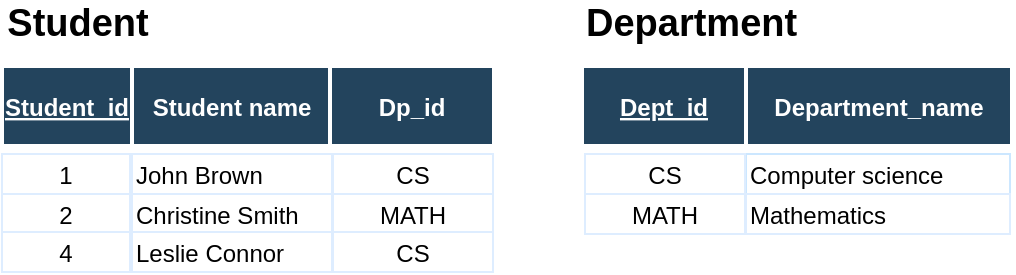 <mxfile version="12.2.2" type="device" pages="1"><diagram name="Page-1" id="8378b5f6-a2b2-b727-a746-972ab9d02e00"><mxGraphModel dx="643" dy="414" grid="1" gridSize="10" guides="1" tooltips="1" connect="0" arrows="1" fold="1" page="1" pageScale="1.5" pageWidth="1169" pageHeight="827" background="#ffffff" math="0" shadow="0"><root><mxCell id="0"/><mxCell id="1" parent="0"/><mxCell id="75" value="John Brown" style="align=left;strokeColor=#DEEDFF" parent="1" vertex="1"><mxGeometry x="95" y="125" width="100" height="20" as="geometry"/></mxCell><mxCell id="77" value="Computer science" style="strokeColor=#CCE7FF;fillColor=#ffffff;align=left;" parent="1" vertex="1"><mxGeometry x="402" y="125" width="132" height="20" as="geometry"/></mxCell><mxCell id="78" value="CS" style="strokeColor=#DEEDFF" parent="1" vertex="1"><mxGeometry x="321.5" y="125" width="80.0" height="20" as="geometry"/></mxCell><mxCell id="80" value="Christine Smith" style="align=left;strokeColor=#DEEDFF" parent="1" vertex="1"><mxGeometry x="95" y="145" width="100" height="20" as="geometry"/></mxCell><mxCell id="82" value="Mathematics" style="strokeColor=#DEEDFF;fillColor=#ffffff;align=left;" parent="1" vertex="1"><mxGeometry x="402" y="145" width="132" height="20" as="geometry"/></mxCell><mxCell id="83" value="MATH" style="strokeColor=#DEEDFF" parent="1" vertex="1"><mxGeometry x="321.5" y="145.0" width="80.0" height="20" as="geometry"/></mxCell><mxCell id="90" value="Leslie Connor" style="align=left;strokeColor=#DEEDFF" parent="1" vertex="1"><mxGeometry x="95" y="164" width="100" height="20" as="geometry"/></mxCell><mxCell id="2" value="Student name" style="fillColor=#23445D;strokeColor=#FFFFFF;strokeWidth=2;fontColor=#FFFFFF;fontStyle=1" parent="1" vertex="1"><mxGeometry x="95" y="81" width="100" height="40" as="geometry"/></mxCell><mxCell id="13" value="Department_name" style="fillColor=#23445D;strokeColor=#FFFFFF;strokeWidth=2;fontColor=#FFFFFF;fontStyle=1" parent="1" vertex="1"><mxGeometry x="402" y="81" width="133" height="40" as="geometry"/></mxCell><mxCell id="14" value="Dept_id" style="fillColor=#23445D;strokeColor=#FFFFFF;strokeWidth=2;fontColor=#FFFFFF;fontStyle=5" parent="1" vertex="1"><mxGeometry x="320" y="81.0" width="82" height="40.0" as="geometry"/></mxCell><mxCell id="YJMqp7q1rqoraUsKvzo1-93" value="Department" style="text;html=1;strokeColor=none;fillColor=none;align=left;verticalAlign=middle;whiteSpace=wrap;rounded=0;fontSize=19;fontStyle=1" parent="1" vertex="1"><mxGeometry x="320" y="50" width="144" height="20" as="geometry"/></mxCell><mxCell id="pt02mc1mDiVBBJ6BWTSa-93" value="1" style="strokeColor=#DEEDFF" parent="1" vertex="1"><mxGeometry x="30.0" y="125" width="64" height="20" as="geometry"/></mxCell><mxCell id="pt02mc1mDiVBBJ6BWTSa-94" value="2" style="strokeColor=#DEEDFF" parent="1" vertex="1"><mxGeometry x="30.0" y="145.0" width="64" height="20" as="geometry"/></mxCell><mxCell id="pt02mc1mDiVBBJ6BWTSa-96" value="4" style="strokeColor=#DEEDFF" parent="1" vertex="1"><mxGeometry x="30.0" y="164.0" width="64" height="20" as="geometry"/></mxCell><mxCell id="pt02mc1mDiVBBJ6BWTSa-97" value="Student_id" style="fillColor=#23445D;strokeColor=#FFFFFF;strokeWidth=2;fontColor=#FFFFFF;fontStyle=5" parent="1" vertex="1"><mxGeometry x="30" y="81" width="65" height="40" as="geometry"/></mxCell><mxCell id="c5x7IfDqe3bbnMwhfUoa-93" value="Student" style="text;html=1;strokeColor=none;fillColor=none;align=center;verticalAlign=middle;whiteSpace=wrap;rounded=0;fontSize=19;fontStyle=1" vertex="1" parent="1"><mxGeometry x="48" y="50" width="40" height="20" as="geometry"/></mxCell><mxCell id="c5x7IfDqe3bbnMwhfUoa-94" value="CS" style="strokeColor=#DEEDFF" vertex="1" parent="1"><mxGeometry x="195.5" y="125" width="80.0" height="20" as="geometry"/></mxCell><mxCell id="c5x7IfDqe3bbnMwhfUoa-95" value="MATH" style="strokeColor=#DEEDFF" vertex="1" parent="1"><mxGeometry x="195.5" y="145.0" width="80.0" height="20" as="geometry"/></mxCell><mxCell id="c5x7IfDqe3bbnMwhfUoa-96" value="CS" style="strokeColor=#DEEDFF" vertex="1" parent="1"><mxGeometry x="195.5" y="164.0" width="80.0" height="20" as="geometry"/></mxCell><mxCell id="c5x7IfDqe3bbnMwhfUoa-97" value="Dp_id" style="fillColor=#23445D;strokeColor=#FFFFFF;strokeWidth=2;fontColor=#FFFFFF;fontStyle=1" vertex="1" parent="1"><mxGeometry x="194" y="81.0" width="82" height="40.0" as="geometry"/></mxCell></root></mxGraphModel></diagram></mxfile>
